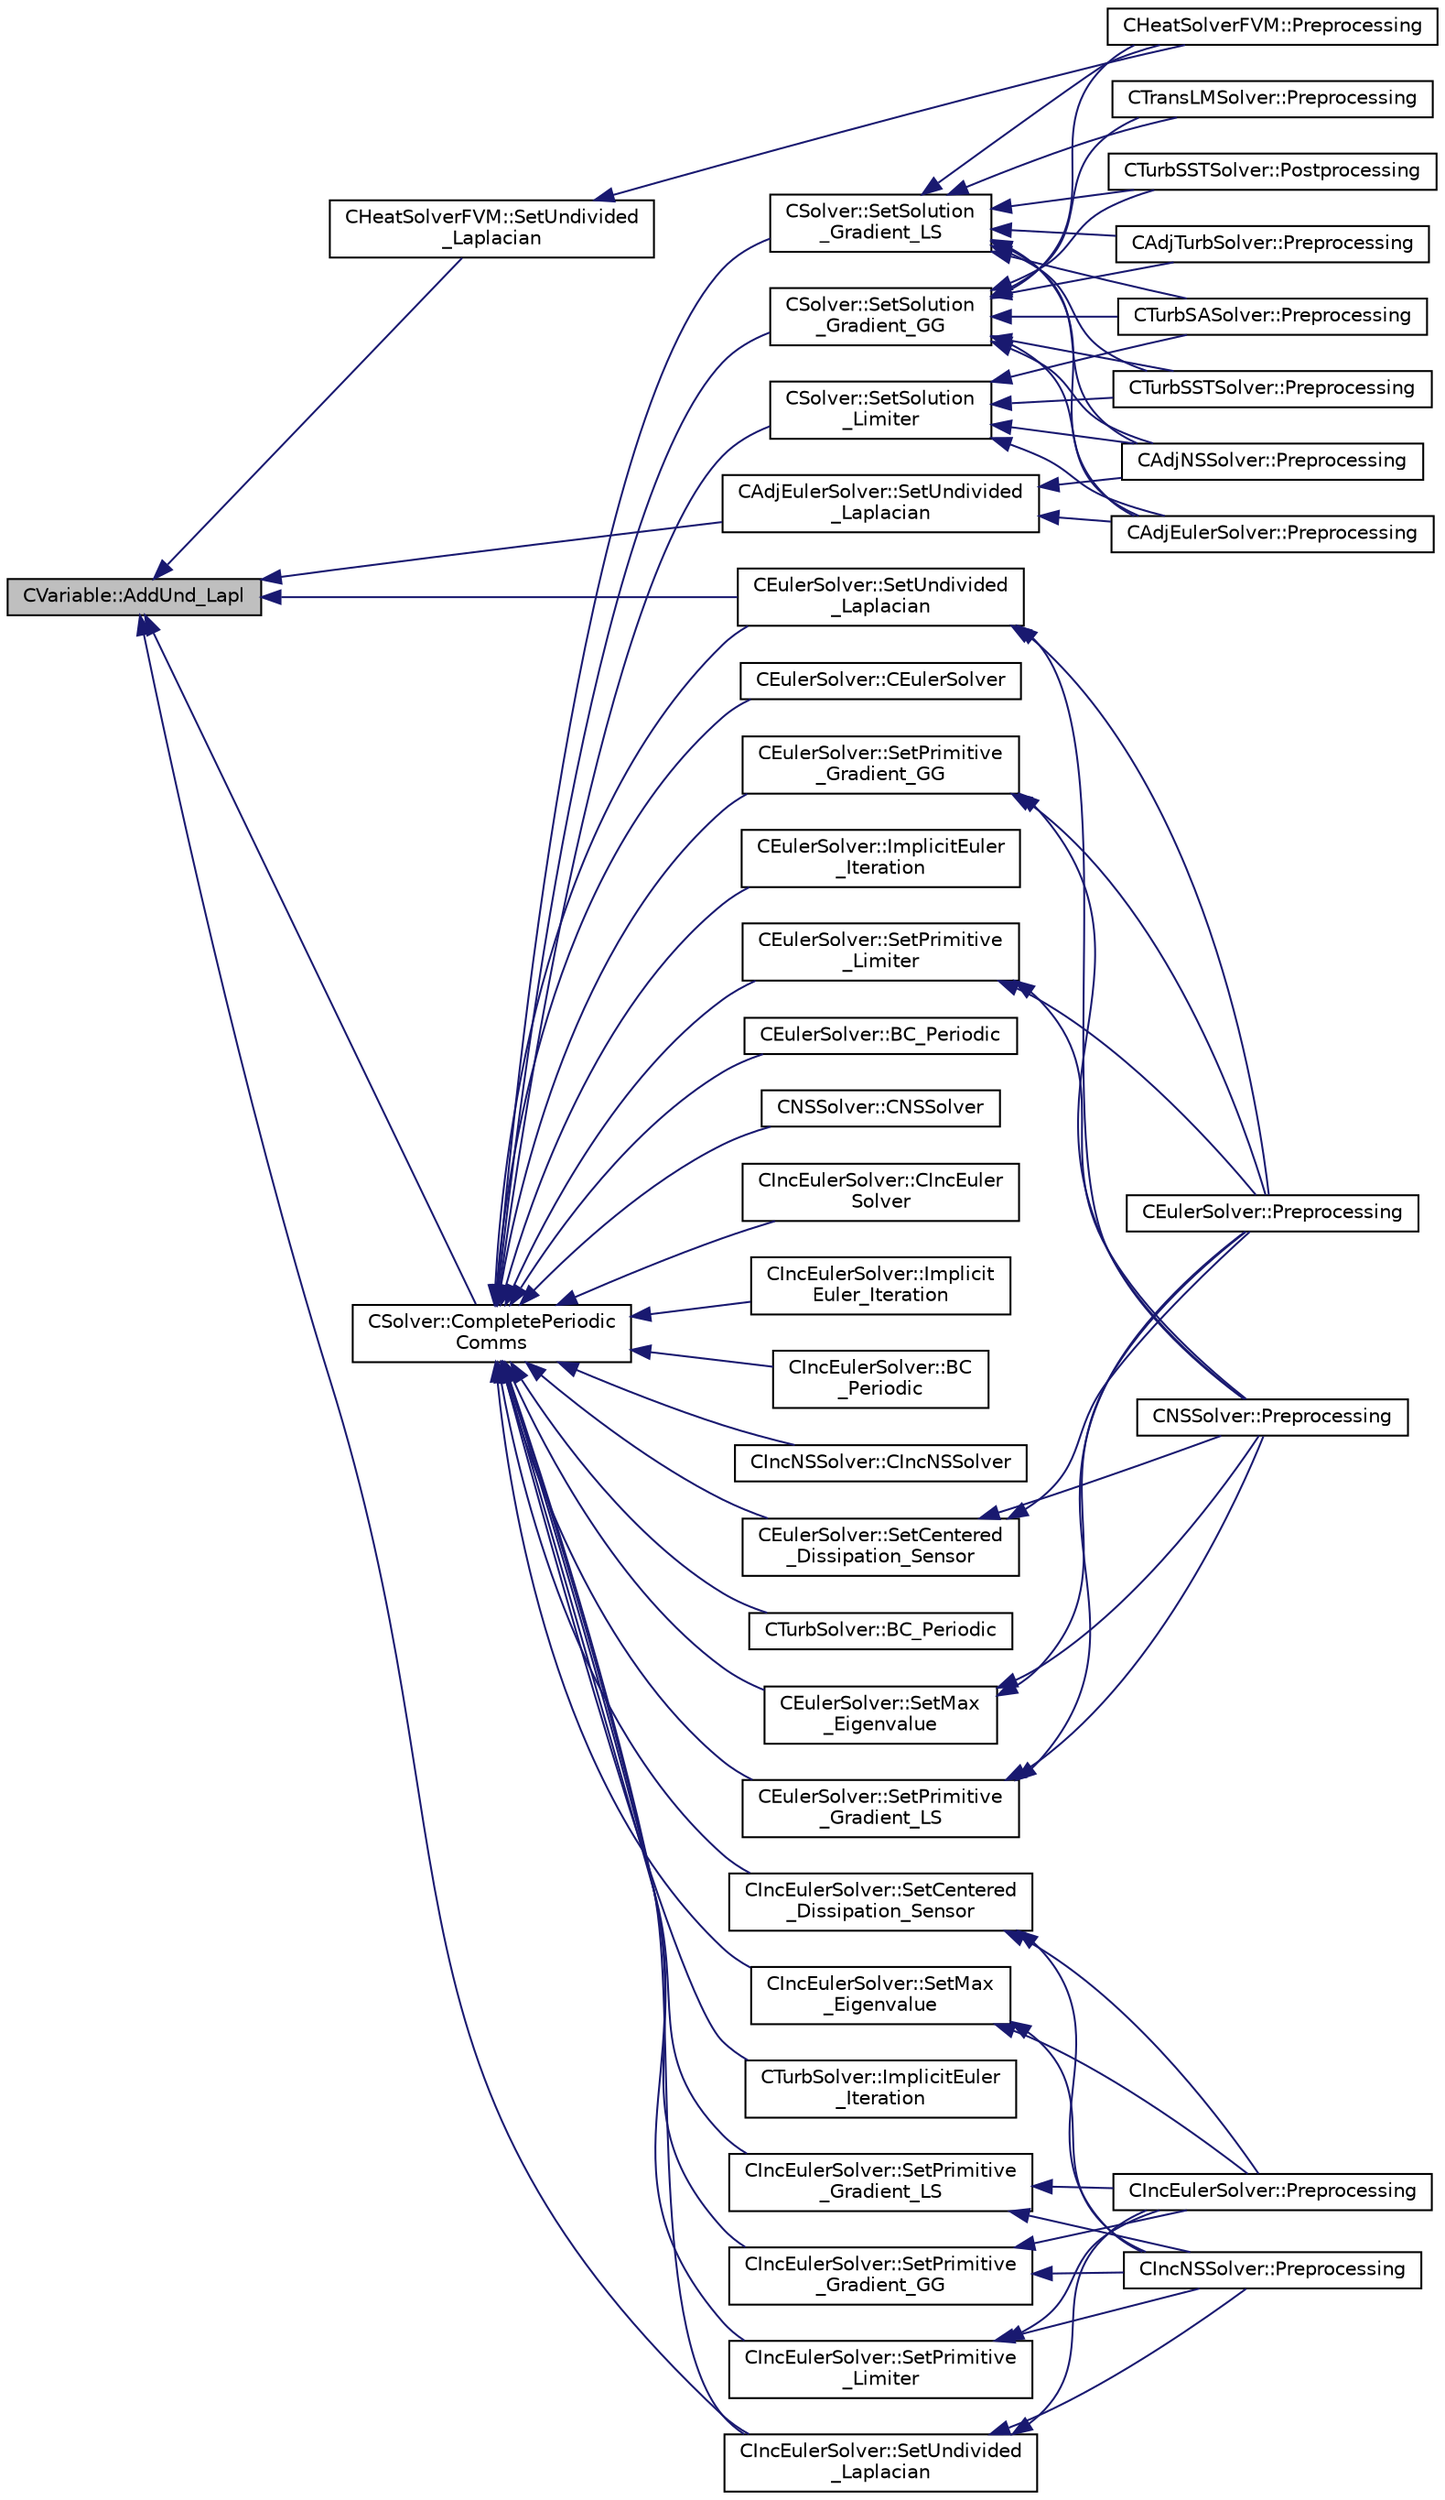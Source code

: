 digraph "CVariable::AddUnd_Lapl"
{
  edge [fontname="Helvetica",fontsize="10",labelfontname="Helvetica",labelfontsize="10"];
  node [fontname="Helvetica",fontsize="10",shape=record];
  rankdir="LR";
  Node275 [label="CVariable::AddUnd_Lapl",height=0.2,width=0.4,color="black", fillcolor="grey75", style="filled", fontcolor="black"];
  Node275 -> Node276 [dir="back",color="midnightblue",fontsize="10",style="solid",fontname="Helvetica"];
  Node276 [label="CAdjEulerSolver::SetUndivided\l_Laplacian",height=0.2,width=0.4,color="black", fillcolor="white", style="filled",URL="$class_c_adj_euler_solver.html#a1872318f659d74b4e12d669095ee57b5",tooltip="Compute the undivided laplacian for the adjoint solution. "];
  Node276 -> Node277 [dir="back",color="midnightblue",fontsize="10",style="solid",fontname="Helvetica"];
  Node277 [label="CAdjEulerSolver::Preprocessing",height=0.2,width=0.4,color="black", fillcolor="white", style="filled",URL="$class_c_adj_euler_solver.html#a4ae0ed840dc8335fd921399625ba794f",tooltip="Initialize the residual vectors. "];
  Node276 -> Node278 [dir="back",color="midnightblue",fontsize="10",style="solid",fontname="Helvetica"];
  Node278 [label="CAdjNSSolver::Preprocessing",height=0.2,width=0.4,color="black", fillcolor="white", style="filled",URL="$class_c_adj_n_s_solver.html#ac16dab76e2c1d86bc7d70ca9f41fd668",tooltip="Restart residual and compute gradients. "];
  Node275 -> Node279 [dir="back",color="midnightblue",fontsize="10",style="solid",fontname="Helvetica"];
  Node279 [label="CHeatSolverFVM::SetUndivided\l_Laplacian",height=0.2,width=0.4,color="black", fillcolor="white", style="filled",URL="$class_c_heat_solver_f_v_m.html#a62fe1f80d82f024d872943869e2fef83",tooltip="Compute the undivided laplacian for the solution. "];
  Node279 -> Node280 [dir="back",color="midnightblue",fontsize="10",style="solid",fontname="Helvetica"];
  Node280 [label="CHeatSolverFVM::Preprocessing",height=0.2,width=0.4,color="black", fillcolor="white", style="filled",URL="$class_c_heat_solver_f_v_m.html#a0c89f1dbe5cd5a16caaa9a08200e91fd",tooltip="Restart residual and compute gradients. "];
  Node275 -> Node281 [dir="back",color="midnightblue",fontsize="10",style="solid",fontname="Helvetica"];
  Node281 [label="CEulerSolver::SetUndivided\l_Laplacian",height=0.2,width=0.4,color="black", fillcolor="white", style="filled",URL="$class_c_euler_solver.html#adc7c82a25b8be22b16b5452c1992744f",tooltip="Compute the undivided laplacian for the solution, except the energy equation. "];
  Node281 -> Node282 [dir="back",color="midnightblue",fontsize="10",style="solid",fontname="Helvetica"];
  Node282 [label="CEulerSolver::Preprocessing",height=0.2,width=0.4,color="black", fillcolor="white", style="filled",URL="$class_c_euler_solver.html#a8b89e1bfce33284c2d8f5f00f82f3f3f",tooltip="Compute primitive variables and their gradients. "];
  Node281 -> Node283 [dir="back",color="midnightblue",fontsize="10",style="solid",fontname="Helvetica"];
  Node283 [label="CNSSolver::Preprocessing",height=0.2,width=0.4,color="black", fillcolor="white", style="filled",URL="$class_c_n_s_solver.html#a028c83d18cf8520dff2f9628d8a04e4b",tooltip="Restart residual and compute gradients. "];
  Node275 -> Node284 [dir="back",color="midnightblue",fontsize="10",style="solid",fontname="Helvetica"];
  Node284 [label="CIncEulerSolver::SetUndivided\l_Laplacian",height=0.2,width=0.4,color="black", fillcolor="white", style="filled",URL="$class_c_inc_euler_solver.html#a8b5d7772432b9759213892a50621c329",tooltip="Compute the undivided laplacian for the solution, except the energy equation. "];
  Node284 -> Node285 [dir="back",color="midnightblue",fontsize="10",style="solid",fontname="Helvetica"];
  Node285 [label="CIncEulerSolver::Preprocessing",height=0.2,width=0.4,color="black", fillcolor="white", style="filled",URL="$class_c_inc_euler_solver.html#aabd902b10cc9b41b6b2c406efba0ac41",tooltip="Compute primitive variables and their gradients. "];
  Node284 -> Node286 [dir="back",color="midnightblue",fontsize="10",style="solid",fontname="Helvetica"];
  Node286 [label="CIncNSSolver::Preprocessing",height=0.2,width=0.4,color="black", fillcolor="white", style="filled",URL="$class_c_inc_n_s_solver.html#ae84f6e86313acd1da80c505b4eab81e5",tooltip="Restart residual and compute gradients. "];
  Node275 -> Node287 [dir="back",color="midnightblue",fontsize="10",style="solid",fontname="Helvetica"];
  Node287 [label="CSolver::CompletePeriodic\lComms",height=0.2,width=0.4,color="black", fillcolor="white", style="filled",URL="$class_c_solver.html#a7e77df2076057995213de49d4ca2e7c7",tooltip="Routine to complete the set of non-blocking periodic communications launched by InitiatePeriodicComms..."];
  Node287 -> Node288 [dir="back",color="midnightblue",fontsize="10",style="solid",fontname="Helvetica"];
  Node288 [label="CEulerSolver::CEulerSolver",height=0.2,width=0.4,color="black", fillcolor="white", style="filled",URL="$class_c_euler_solver.html#ae1e74218b4e943111b100d7ddcbd4db9"];
  Node287 -> Node289 [dir="back",color="midnightblue",fontsize="10",style="solid",fontname="Helvetica"];
  Node289 [label="CEulerSolver::SetMax\l_Eigenvalue",height=0.2,width=0.4,color="black", fillcolor="white", style="filled",URL="$class_c_euler_solver.html#a76f7fdf349ae41c6f0cf4df82b571fb1",tooltip="Compute the max eigenvalue. "];
  Node289 -> Node282 [dir="back",color="midnightblue",fontsize="10",style="solid",fontname="Helvetica"];
  Node289 -> Node283 [dir="back",color="midnightblue",fontsize="10",style="solid",fontname="Helvetica"];
  Node287 -> Node281 [dir="back",color="midnightblue",fontsize="10",style="solid",fontname="Helvetica"];
  Node287 -> Node290 [dir="back",color="midnightblue",fontsize="10",style="solid",fontname="Helvetica"];
  Node290 [label="CEulerSolver::SetCentered\l_Dissipation_Sensor",height=0.2,width=0.4,color="black", fillcolor="white", style="filled",URL="$class_c_euler_solver.html#a2f4e3619ae65c63cbda1ef2098441ab4",tooltip="Compute a pressure sensor switch. "];
  Node290 -> Node282 [dir="back",color="midnightblue",fontsize="10",style="solid",fontname="Helvetica"];
  Node290 -> Node283 [dir="back",color="midnightblue",fontsize="10",style="solid",fontname="Helvetica"];
  Node287 -> Node291 [dir="back",color="midnightblue",fontsize="10",style="solid",fontname="Helvetica"];
  Node291 [label="CEulerSolver::ImplicitEuler\l_Iteration",height=0.2,width=0.4,color="black", fillcolor="white", style="filled",URL="$class_c_euler_solver.html#a4e8277fc44dc97c8d73fbe3347204372",tooltip="Update the solution using an implicit Euler scheme. "];
  Node287 -> Node292 [dir="back",color="midnightblue",fontsize="10",style="solid",fontname="Helvetica"];
  Node292 [label="CEulerSolver::SetPrimitive\l_Gradient_GG",height=0.2,width=0.4,color="black", fillcolor="white", style="filled",URL="$class_c_euler_solver.html#a74fb3b502b83371fcf0728ec546e039b",tooltip="Compute the gradient of the primitive variables using Green-Gauss method, and stores the result in th..."];
  Node292 -> Node282 [dir="back",color="midnightblue",fontsize="10",style="solid",fontname="Helvetica"];
  Node292 -> Node283 [dir="back",color="midnightblue",fontsize="10",style="solid",fontname="Helvetica"];
  Node287 -> Node293 [dir="back",color="midnightblue",fontsize="10",style="solid",fontname="Helvetica"];
  Node293 [label="CEulerSolver::SetPrimitive\l_Gradient_LS",height=0.2,width=0.4,color="black", fillcolor="white", style="filled",URL="$class_c_euler_solver.html#a734d5bd064215fb722477f39993155d4",tooltip="Compute the gradient of the primitive variables using a Least-Squares method, and stores the result i..."];
  Node293 -> Node282 [dir="back",color="midnightblue",fontsize="10",style="solid",fontname="Helvetica"];
  Node293 -> Node283 [dir="back",color="midnightblue",fontsize="10",style="solid",fontname="Helvetica"];
  Node287 -> Node294 [dir="back",color="midnightblue",fontsize="10",style="solid",fontname="Helvetica"];
  Node294 [label="CEulerSolver::SetPrimitive\l_Limiter",height=0.2,width=0.4,color="black", fillcolor="white", style="filled",URL="$class_c_euler_solver.html#a43004a7f0fad7a6d1f435144710bf13e",tooltip="Compute the limiter of the primitive variables. "];
  Node294 -> Node282 [dir="back",color="midnightblue",fontsize="10",style="solid",fontname="Helvetica"];
  Node294 -> Node283 [dir="back",color="midnightblue",fontsize="10",style="solid",fontname="Helvetica"];
  Node287 -> Node295 [dir="back",color="midnightblue",fontsize="10",style="solid",fontname="Helvetica"];
  Node295 [label="CEulerSolver::BC_Periodic",height=0.2,width=0.4,color="black", fillcolor="white", style="filled",URL="$class_c_euler_solver.html#a9bd458698ede3dffd1b4d1f974f39b03",tooltip="Impose a periodic boundary condition by summing contributions from the complete control volume..."];
  Node287 -> Node296 [dir="back",color="midnightblue",fontsize="10",style="solid",fontname="Helvetica"];
  Node296 [label="CNSSolver::CNSSolver",height=0.2,width=0.4,color="black", fillcolor="white", style="filled",URL="$class_c_n_s_solver.html#a2a8ad49c42b4546696e631cf44b7788b"];
  Node287 -> Node297 [dir="back",color="midnightblue",fontsize="10",style="solid",fontname="Helvetica"];
  Node297 [label="CIncEulerSolver::CIncEuler\lSolver",height=0.2,width=0.4,color="black", fillcolor="white", style="filled",URL="$class_c_inc_euler_solver.html#a91f644b8f9a00215bac5bcd31dfc06d8"];
  Node287 -> Node298 [dir="back",color="midnightblue",fontsize="10",style="solid",fontname="Helvetica"];
  Node298 [label="CIncEulerSolver::SetMax\l_Eigenvalue",height=0.2,width=0.4,color="black", fillcolor="white", style="filled",URL="$class_c_inc_euler_solver.html#ab804c5648aa5dd71ea12a57997167984",tooltip="Compute the max eigenvalue. "];
  Node298 -> Node285 [dir="back",color="midnightblue",fontsize="10",style="solid",fontname="Helvetica"];
  Node298 -> Node286 [dir="back",color="midnightblue",fontsize="10",style="solid",fontname="Helvetica"];
  Node287 -> Node284 [dir="back",color="midnightblue",fontsize="10",style="solid",fontname="Helvetica"];
  Node287 -> Node299 [dir="back",color="midnightblue",fontsize="10",style="solid",fontname="Helvetica"];
  Node299 [label="CIncEulerSolver::SetCentered\l_Dissipation_Sensor",height=0.2,width=0.4,color="black", fillcolor="white", style="filled",URL="$class_c_inc_euler_solver.html#a2323a0e322236c24668be8750dbaf237",tooltip="Compute a pressure sensor switch. "];
  Node299 -> Node285 [dir="back",color="midnightblue",fontsize="10",style="solid",fontname="Helvetica"];
  Node299 -> Node286 [dir="back",color="midnightblue",fontsize="10",style="solid",fontname="Helvetica"];
  Node287 -> Node300 [dir="back",color="midnightblue",fontsize="10",style="solid",fontname="Helvetica"];
  Node300 [label="CIncEulerSolver::Implicit\lEuler_Iteration",height=0.2,width=0.4,color="black", fillcolor="white", style="filled",URL="$class_c_inc_euler_solver.html#ad84dd4225bb9d158c52b26e2f30f6fa7",tooltip="Update the solution using an implicit Euler scheme. "];
  Node287 -> Node301 [dir="back",color="midnightblue",fontsize="10",style="solid",fontname="Helvetica"];
  Node301 [label="CIncEulerSolver::SetPrimitive\l_Gradient_GG",height=0.2,width=0.4,color="black", fillcolor="white", style="filled",URL="$class_c_inc_euler_solver.html#a856a6db100c40b9c3df557d1dfe72c2b",tooltip="Compute the gradient of the primitive variables using Green-Gauss method, and stores the result in th..."];
  Node301 -> Node285 [dir="back",color="midnightblue",fontsize="10",style="solid",fontname="Helvetica"];
  Node301 -> Node286 [dir="back",color="midnightblue",fontsize="10",style="solid",fontname="Helvetica"];
  Node287 -> Node302 [dir="back",color="midnightblue",fontsize="10",style="solid",fontname="Helvetica"];
  Node302 [label="CIncEulerSolver::SetPrimitive\l_Gradient_LS",height=0.2,width=0.4,color="black", fillcolor="white", style="filled",URL="$class_c_inc_euler_solver.html#a3e3355cbeb9d265f4073cca113b9d46e",tooltip="Compute the gradient of the primitive variables using a Least-Squares method, and stores the result i..."];
  Node302 -> Node285 [dir="back",color="midnightblue",fontsize="10",style="solid",fontname="Helvetica"];
  Node302 -> Node286 [dir="back",color="midnightblue",fontsize="10",style="solid",fontname="Helvetica"];
  Node287 -> Node303 [dir="back",color="midnightblue",fontsize="10",style="solid",fontname="Helvetica"];
  Node303 [label="CIncEulerSolver::SetPrimitive\l_Limiter",height=0.2,width=0.4,color="black", fillcolor="white", style="filled",URL="$class_c_inc_euler_solver.html#a00bd56828c4e41ec3ff1e8753cb320ec",tooltip="Compute the limiter of the primitive variables. "];
  Node303 -> Node285 [dir="back",color="midnightblue",fontsize="10",style="solid",fontname="Helvetica"];
  Node303 -> Node286 [dir="back",color="midnightblue",fontsize="10",style="solid",fontname="Helvetica"];
  Node287 -> Node304 [dir="back",color="midnightblue",fontsize="10",style="solid",fontname="Helvetica"];
  Node304 [label="CIncEulerSolver::BC\l_Periodic",height=0.2,width=0.4,color="black", fillcolor="white", style="filled",URL="$class_c_inc_euler_solver.html#a994af5dbe296f8a1873e416c3b2fc2a7",tooltip="Impose a periodic boundary condition by summing contributions from the complete control volume..."];
  Node287 -> Node305 [dir="back",color="midnightblue",fontsize="10",style="solid",fontname="Helvetica"];
  Node305 [label="CIncNSSolver::CIncNSSolver",height=0.2,width=0.4,color="black", fillcolor="white", style="filled",URL="$class_c_inc_n_s_solver.html#a82152ac7e91fb1c5c073d98a1f08e2aa"];
  Node287 -> Node306 [dir="back",color="midnightblue",fontsize="10",style="solid",fontname="Helvetica"];
  Node306 [label="CTurbSolver::BC_Periodic",height=0.2,width=0.4,color="black", fillcolor="white", style="filled",URL="$class_c_turb_solver.html#a954cfdd45dfce9df024a30b558b54b25",tooltip="Impose a periodic boundary condition by summing contributions from the complete control volume..."];
  Node287 -> Node307 [dir="back",color="midnightblue",fontsize="10",style="solid",fontname="Helvetica"];
  Node307 [label="CTurbSolver::ImplicitEuler\l_Iteration",height=0.2,width=0.4,color="black", fillcolor="white", style="filled",URL="$class_c_turb_solver.html#af7a0ab68fbb2925c56863df97b3ea4ee",tooltip="Update the solution using an implicit solver. "];
  Node287 -> Node308 [dir="back",color="midnightblue",fontsize="10",style="solid",fontname="Helvetica"];
  Node308 [label="CSolver::SetSolution\l_Gradient_GG",height=0.2,width=0.4,color="black", fillcolor="white", style="filled",URL="$class_c_solver.html#aac4d5e5f3ff20e7e37d55fa5e4ed3647",tooltip="Compute the Green-Gauss gradient of the solution. "];
  Node308 -> Node277 [dir="back",color="midnightblue",fontsize="10",style="solid",fontname="Helvetica"];
  Node308 -> Node278 [dir="back",color="midnightblue",fontsize="10",style="solid",fontname="Helvetica"];
  Node308 -> Node309 [dir="back",color="midnightblue",fontsize="10",style="solid",fontname="Helvetica"];
  Node309 [label="CAdjTurbSolver::Preprocessing",height=0.2,width=0.4,color="black", fillcolor="white", style="filled",URL="$class_c_adj_turb_solver.html#abde54ee8e9643c4ee460855be166a80f",tooltip="Initializate the residual vectors. "];
  Node308 -> Node280 [dir="back",color="midnightblue",fontsize="10",style="solid",fontname="Helvetica"];
  Node308 -> Node310 [dir="back",color="midnightblue",fontsize="10",style="solid",fontname="Helvetica"];
  Node310 [label="CTransLMSolver::Preprocessing",height=0.2,width=0.4,color="black", fillcolor="white", style="filled",URL="$class_c_trans_l_m_solver.html#ac319a1f0946ca2806dbe02c4c9bea65b",tooltip="Restart residual and compute gradients. "];
  Node308 -> Node311 [dir="back",color="midnightblue",fontsize="10",style="solid",fontname="Helvetica"];
  Node311 [label="CTurbSASolver::Preprocessing",height=0.2,width=0.4,color="black", fillcolor="white", style="filled",URL="$class_c_turb_s_a_solver.html#a225518dc5f0ca6ed894add826aaa16ea",tooltip="Restart residual and compute gradients. "];
  Node308 -> Node312 [dir="back",color="midnightblue",fontsize="10",style="solid",fontname="Helvetica"];
  Node312 [label="CTurbSSTSolver::Preprocessing",height=0.2,width=0.4,color="black", fillcolor="white", style="filled",URL="$class_c_turb_s_s_t_solver.html#a653cf05307f24374fda6f523ce3130bf",tooltip="Restart residual and compute gradients. "];
  Node308 -> Node313 [dir="back",color="midnightblue",fontsize="10",style="solid",fontname="Helvetica"];
  Node313 [label="CTurbSSTSolver::Postprocessing",height=0.2,width=0.4,color="black", fillcolor="white", style="filled",URL="$class_c_turb_s_s_t_solver.html#aa5306eec5b89c3c229c2a4c41846eb4d",tooltip="Computes the eddy viscosity. "];
  Node287 -> Node314 [dir="back",color="midnightblue",fontsize="10",style="solid",fontname="Helvetica"];
  Node314 [label="CSolver::SetSolution\l_Gradient_LS",height=0.2,width=0.4,color="black", fillcolor="white", style="filled",URL="$class_c_solver.html#ac4d9cf9609d7bdb52e7f1dc9cc8b4c1f",tooltip="Compute the Least Squares gradient of the solution. "];
  Node314 -> Node277 [dir="back",color="midnightblue",fontsize="10",style="solid",fontname="Helvetica"];
  Node314 -> Node278 [dir="back",color="midnightblue",fontsize="10",style="solid",fontname="Helvetica"];
  Node314 -> Node309 [dir="back",color="midnightblue",fontsize="10",style="solid",fontname="Helvetica"];
  Node314 -> Node280 [dir="back",color="midnightblue",fontsize="10",style="solid",fontname="Helvetica"];
  Node314 -> Node310 [dir="back",color="midnightblue",fontsize="10",style="solid",fontname="Helvetica"];
  Node314 -> Node311 [dir="back",color="midnightblue",fontsize="10",style="solid",fontname="Helvetica"];
  Node314 -> Node312 [dir="back",color="midnightblue",fontsize="10",style="solid",fontname="Helvetica"];
  Node314 -> Node313 [dir="back",color="midnightblue",fontsize="10",style="solid",fontname="Helvetica"];
  Node287 -> Node315 [dir="back",color="midnightblue",fontsize="10",style="solid",fontname="Helvetica"];
  Node315 [label="CSolver::SetSolution\l_Limiter",height=0.2,width=0.4,color="black", fillcolor="white", style="filled",URL="$class_c_solver.html#a641e9c59698ab9c7c2fb91107ad70d77",tooltip="Compute slope limiter. "];
  Node315 -> Node277 [dir="back",color="midnightblue",fontsize="10",style="solid",fontname="Helvetica"];
  Node315 -> Node278 [dir="back",color="midnightblue",fontsize="10",style="solid",fontname="Helvetica"];
  Node315 -> Node311 [dir="back",color="midnightblue",fontsize="10",style="solid",fontname="Helvetica"];
  Node315 -> Node312 [dir="back",color="midnightblue",fontsize="10",style="solid",fontname="Helvetica"];
}
